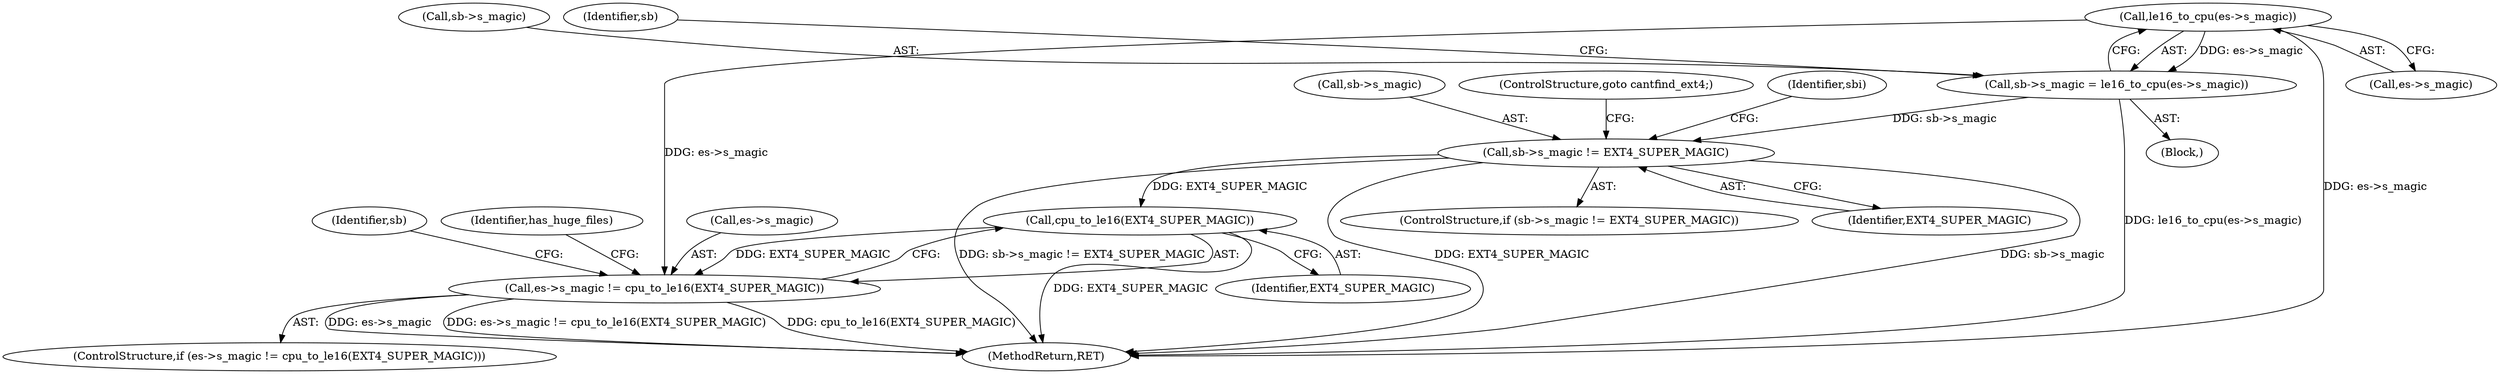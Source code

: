 digraph "0_linux_0449641130f5652b344ef6fa39fa019d7e94660a@pointer" {
"1000337" [label="(Call,le16_to_cpu(es->s_magic))"];
"1000333" [label="(Call,sb->s_magic = le16_to_cpu(es->s_magic))"];
"1000342" [label="(Call,sb->s_magic != EXT4_SUPER_MAGIC)"];
"1000708" [label="(Call,cpu_to_le16(EXT4_SUPER_MAGIC))"];
"1000704" [label="(Call,es->s_magic != cpu_to_le16(EXT4_SUPER_MAGIC))"];
"1000704" [label="(Call,es->s_magic != cpu_to_le16(EXT4_SUPER_MAGIC))"];
"1000343" [label="(Call,sb->s_magic)"];
"1000347" [label="(ControlStructure,goto cantfind_ext4;)"];
"1000337" [label="(Call,le16_to_cpu(es->s_magic))"];
"1000709" [label="(Identifier,EXT4_SUPER_MAGIC)"];
"1000703" [label="(ControlStructure,if (es->s_magic != cpu_to_le16(EXT4_SUPER_MAGIC)))"];
"1000705" [label="(Call,es->s_magic)"];
"1000712" [label="(Identifier,sb)"];
"1000717" [label="(Identifier,has_huge_files)"];
"1000334" [label="(Call,sb->s_magic)"];
"1000350" [label="(Identifier,sbi)"];
"1000708" [label="(Call,cpu_to_le16(EXT4_SUPER_MAGIC))"];
"1000341" [label="(ControlStructure,if (sb->s_magic != EXT4_SUPER_MAGIC))"];
"1000344" [label="(Identifier,sb)"];
"1000333" [label="(Call,sb->s_magic = le16_to_cpu(es->s_magic))"];
"1000342" [label="(Call,sb->s_magic != EXT4_SUPER_MAGIC)"];
"1002222" [label="(MethodReturn,RET)"];
"1000124" [label="(Block,)"];
"1000346" [label="(Identifier,EXT4_SUPER_MAGIC)"];
"1000338" [label="(Call,es->s_magic)"];
"1000337" -> "1000333"  [label="AST: "];
"1000337" -> "1000338"  [label="CFG: "];
"1000338" -> "1000337"  [label="AST: "];
"1000333" -> "1000337"  [label="CFG: "];
"1000337" -> "1002222"  [label="DDG: es->s_magic"];
"1000337" -> "1000333"  [label="DDG: es->s_magic"];
"1000337" -> "1000704"  [label="DDG: es->s_magic"];
"1000333" -> "1000124"  [label="AST: "];
"1000334" -> "1000333"  [label="AST: "];
"1000344" -> "1000333"  [label="CFG: "];
"1000333" -> "1002222"  [label="DDG: le16_to_cpu(es->s_magic)"];
"1000333" -> "1000342"  [label="DDG: sb->s_magic"];
"1000342" -> "1000341"  [label="AST: "];
"1000342" -> "1000346"  [label="CFG: "];
"1000343" -> "1000342"  [label="AST: "];
"1000346" -> "1000342"  [label="AST: "];
"1000347" -> "1000342"  [label="CFG: "];
"1000350" -> "1000342"  [label="CFG: "];
"1000342" -> "1002222"  [label="DDG: sb->s_magic"];
"1000342" -> "1002222"  [label="DDG: sb->s_magic != EXT4_SUPER_MAGIC"];
"1000342" -> "1002222"  [label="DDG: EXT4_SUPER_MAGIC"];
"1000342" -> "1000708"  [label="DDG: EXT4_SUPER_MAGIC"];
"1000708" -> "1000704"  [label="AST: "];
"1000708" -> "1000709"  [label="CFG: "];
"1000709" -> "1000708"  [label="AST: "];
"1000704" -> "1000708"  [label="CFG: "];
"1000708" -> "1002222"  [label="DDG: EXT4_SUPER_MAGIC"];
"1000708" -> "1000704"  [label="DDG: EXT4_SUPER_MAGIC"];
"1000704" -> "1000703"  [label="AST: "];
"1000705" -> "1000704"  [label="AST: "];
"1000712" -> "1000704"  [label="CFG: "];
"1000717" -> "1000704"  [label="CFG: "];
"1000704" -> "1002222"  [label="DDG: cpu_to_le16(EXT4_SUPER_MAGIC)"];
"1000704" -> "1002222"  [label="DDG: es->s_magic"];
"1000704" -> "1002222"  [label="DDG: es->s_magic != cpu_to_le16(EXT4_SUPER_MAGIC)"];
}
